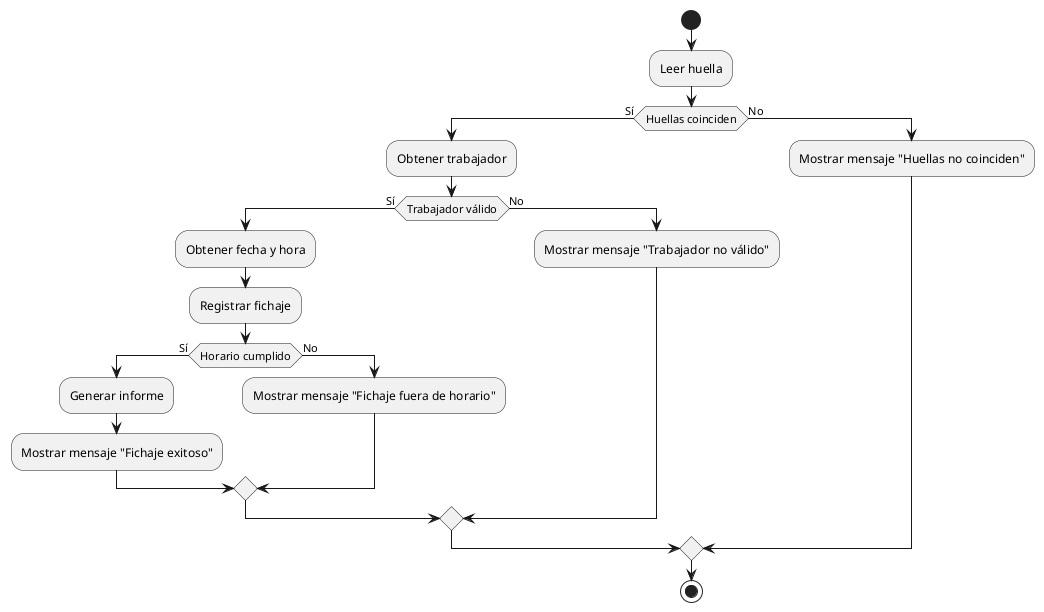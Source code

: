 @startuml

start

:Leer huella;
if (Huellas coinciden) then (Sí)
  :Obtener trabajador;
  if (Trabajador válido) then (Sí)
    :Obtener fecha y hora;
    :Registrar fichaje;
    if (Horario cumplido) then (Sí)
      :Generar informe;
      :Mostrar mensaje "Fichaje exitoso";
    else (No)
      :Mostrar mensaje "Fichaje fuera de horario";
    endif
  else (No)
    :Mostrar mensaje "Trabajador no válido";
  endif
else (No)
  :Mostrar mensaje "Huellas no coinciden";
endif

stop

@enduml
